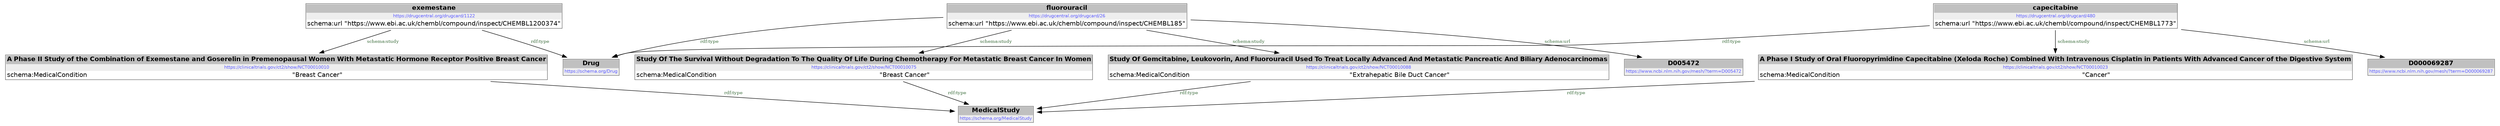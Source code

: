 digraph { 
 node [ fontname="DejaVu Sans" ] ; 
	node3 -> node4 [ color=BLACK, label=< <font point-size='10' color='#336633'>rdf:type</font> > ] ;
	node3 -> node5 [ color=BLACK, label=< <font point-size='10' color='#336633'>schema:study</font> > ] ;
	node6 -> node1 [ color=BLACK, label=< <font point-size='10' color='#336633'>schema:study</font> > ] ;
	node6 -> node7 [ color=BLACK, label=< <font point-size='10' color='#336633'>schema:url</font> > ] ;
	node2 -> node8 [ color=BLACK, label=< <font point-size='10' color='#336633'>rdf:type</font> > ] ;
	node6 -> node4 [ color=BLACK, label=< <font point-size='10' color='#336633'>rdf:type</font> > ] ;
	node9 -> node2 [ color=BLACK, label=< <font point-size='10' color='#336633'>schema:study</font> > ] ;
	node9 -> node10 [ color=BLACK, label=< <font point-size='10' color='#336633'>schema:url</font> > ] ;
	node0 -> node8 [ color=BLACK, label=< <font point-size='10' color='#336633'>rdf:type</font> > ] ;
	node1 -> node8 [ color=BLACK, label=< <font point-size='10' color='#336633'>rdf:type</font> > ] ;
	node9 -> node4 [ color=BLACK, label=< <font point-size='10' color='#336633'>rdf:type</font> > ] ;
	node5 -> node8 [ color=BLACK, label=< <font point-size='10' color='#336633'>rdf:type</font> > ] ;
	node6 -> node0 [ color=BLACK, label=< <font point-size='10' color='#336633'>schema:study</font> > ] ;
# https://clinicaltrials.gov/ct2/show/NCT00010075 node0
node0 [ shape=none, color=black label=< <table color='#666666' cellborder='0' cellspacing='0' border='1'><tr><td colspan='2' bgcolor='grey'><B>Study Of The Survival Without Degradation To The Quality Of Life During Chemotherapy For Metastatic Breast Cancer In Women</B></td></tr><tr><td href='https://clinicaltrials.gov/ct2/show/NCT00010075' bgcolor='#eeeeee' colspan='2'><font point-size='10' color='#6666ff'>https://clinicaltrials.gov/ct2/show/NCT00010075</font></td></tr><tr><td align='left'>schema:MedicalCondition</td><td align='left'>&quot;Breast Cancer&quot;</td></tr></table> > ] 
# https://clinicaltrials.gov/ct2/show/NCT00010088 node1
node1 [ shape=none, color=black label=< <table color='#666666' cellborder='0' cellspacing='0' border='1'><tr><td colspan='2' bgcolor='grey'><B>Study Of Gemcitabine, Leukovorin, And Fluorouracil Used To Treat Locally Advanced And Metastatic Pancreatic And Biliary Adenocarcinomas</B></td></tr><tr><td href='https://clinicaltrials.gov/ct2/show/NCT00010088' bgcolor='#eeeeee' colspan='2'><font point-size='10' color='#6666ff'>https://clinicaltrials.gov/ct2/show/NCT00010088</font></td></tr><tr><td align='left'>schema:MedicalCondition</td><td align='left'>&quot;Extrahepatic Bile Duct Cancer&quot;</td></tr></table> > ] 
# https://clinicaltrials.gov/ct2/show/NCT00010023 node2
node2 [ shape=none, color=black label=< <table color='#666666' cellborder='0' cellspacing='0' border='1'><tr><td colspan='2' bgcolor='grey'><B>A Phase I Study of Oral Fluoropyrimidine Capecitabine (Xeloda Roche) Combined With Intravenous Cisplatin in Patients With Advanced Cancer of the Digestive System</B></td></tr><tr><td href='https://clinicaltrials.gov/ct2/show/NCT00010023' bgcolor='#eeeeee' colspan='2'><font point-size='10' color='#6666ff'>https://clinicaltrials.gov/ct2/show/NCT00010023</font></td></tr><tr><td align='left'>schema:MedicalCondition</td><td align='left'>&quot;Cancer&quot;</td></tr></table> > ] 
# https://drugcentral.org/drugcard/1122 node3
node3 [ shape=none, color=black label=< <table color='#666666' cellborder='0' cellspacing='0' border='1'><tr><td colspan='2' bgcolor='grey'><B>exemestane</B></td></tr><tr><td href='https://drugcentral.org/drugcard/1122' bgcolor='#eeeeee' colspan='2'><font point-size='10' color='#6666ff'>https://drugcentral.org/drugcard/1122</font></td></tr><tr><td align='left'>schema:url</td><td align='left'>&quot;https://www.ebi.ac.uk/chembl/compound/inspect/CHEMBL1200374&quot;</td></tr></table> > ] 
# https://schema.org/Drug node4
node4 [ shape=none, color=black label=< <table color='#666666' cellborder='0' cellspacing='0' border='1'><tr><td colspan='2' bgcolor='grey'><B>Drug</B></td></tr><tr><td href='https://schema.org/Drug' bgcolor='#eeeeee' colspan='2'><font point-size='10' color='#6666ff'>https://schema.org/Drug</font></td></tr></table> > ] 
# https://clinicaltrials.gov/ct2/show/NCT00010010 node5
node5 [ shape=none, color=black label=< <table color='#666666' cellborder='0' cellspacing='0' border='1'><tr><td colspan='2' bgcolor='grey'><B>A Phase II Study of the Combination of Exemestane and Goserelin in Premenopausal Women With Metastatic Hormone Receptor Positive Breast Cancer</B></td></tr><tr><td href='https://clinicaltrials.gov/ct2/show/NCT00010010' bgcolor='#eeeeee' colspan='2'><font point-size='10' color='#6666ff'>https://clinicaltrials.gov/ct2/show/NCT00010010</font></td></tr><tr><td align='left'>schema:MedicalCondition</td><td align='left'>&quot;Breast Cancer&quot;</td></tr></table> > ] 
# https://drugcentral.org/drugcard/26 node6
node6 [ shape=none, color=black label=< <table color='#666666' cellborder='0' cellspacing='0' border='1'><tr><td colspan='2' bgcolor='grey'><B>fluorouracil</B></td></tr><tr><td href='https://drugcentral.org/drugcard/26' bgcolor='#eeeeee' colspan='2'><font point-size='10' color='#6666ff'>https://drugcentral.org/drugcard/26</font></td></tr><tr><td align='left'>schema:url</td><td align='left'>&quot;https://www.ebi.ac.uk/chembl/compound/inspect/CHEMBL185&quot;</td></tr></table> > ] 
# https://www.ncbi.nlm.nih.gov/mesh/?term=D005472 node7
node7 [ shape=none, color=black label=< <table color='#666666' cellborder='0' cellspacing='0' border='1'><tr><td colspan='2' bgcolor='grey'><B>D005472</B></td></tr><tr><td href='https://www.ncbi.nlm.nih.gov/mesh/?term=D005472' bgcolor='#eeeeee' colspan='2'><font point-size='10' color='#6666ff'>https://www.ncbi.nlm.nih.gov/mesh/?term=D005472</font></td></tr></table> > ] 
# https://schema.org/MedicalStudy node8
node8 [ shape=none, color=black label=< <table color='#666666' cellborder='0' cellspacing='0' border='1'><tr><td colspan='2' bgcolor='grey'><B>MedicalStudy</B></td></tr><tr><td href='https://schema.org/MedicalStudy' bgcolor='#eeeeee' colspan='2'><font point-size='10' color='#6666ff'>https://schema.org/MedicalStudy</font></td></tr></table> > ] 
# https://drugcentral.org/drugcard/480 node9
node9 [ shape=none, color=black label=< <table color='#666666' cellborder='0' cellspacing='0' border='1'><tr><td colspan='2' bgcolor='grey'><B>capecitabine</B></td></tr><tr><td href='https://drugcentral.org/drugcard/480' bgcolor='#eeeeee' colspan='2'><font point-size='10' color='#6666ff'>https://drugcentral.org/drugcard/480</font></td></tr><tr><td align='left'>schema:url</td><td align='left'>&quot;https://www.ebi.ac.uk/chembl/compound/inspect/CHEMBL1773&quot;</td></tr></table> > ] 
# https://www.ncbi.nlm.nih.gov/mesh/?term=D000069287 node10
node10 [ shape=none, color=black label=< <table color='#666666' cellborder='0' cellspacing='0' border='1'><tr><td colspan='2' bgcolor='grey'><B>D000069287</B></td></tr><tr><td href='https://www.ncbi.nlm.nih.gov/mesh/?term=D000069287' bgcolor='#eeeeee' colspan='2'><font point-size='10' color='#6666ff'>https://www.ncbi.nlm.nih.gov/mesh/?term=D000069287</font></td></tr></table> > ] 
}
